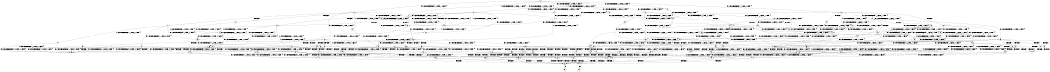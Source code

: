 digraph BCG {
size = "7, 10.5";
center = TRUE;
node [shape = circle];
0 [peripheries = 2];
0 -> 1 [label = "EX !0 !ATOMIC_EXCH_BRANCH (1, +0, TRUE, +0, 1, TRUE) !{}"];
0 -> 2 [label = "EX !2 !ATOMIC_EXCH_BRANCH (1, +0, FALSE, +1, 1, FALSE) !{}"];
0 -> 3 [label = "EX !1 !ATOMIC_EXCH_BRANCH (1, +1, TRUE, +0, 2, TRUE) !{}"];
0 -> 4 [label = "EX !0 !ATOMIC_EXCH_BRANCH (1, +0, TRUE, +0, 1, TRUE) !{}"];
0 -> 5 [label = "EX !2 !ATOMIC_EXCH_BRANCH (1, +0, FALSE, +1, 1, FALSE) !{}"];
0 -> 6 [label = "EX !1 !ATOMIC_EXCH_BRANCH (1, +1, TRUE, +0, 2, TRUE) !{}"];
1 -> 7 [label = "EX !2 !ATOMIC_EXCH_BRANCH (1, +0, FALSE, +1, 1, FALSE) !{}"];
2 -> 8 [label = "EX !0 !ATOMIC_EXCH_BRANCH (1, +0, TRUE, +0, 1, TRUE) !{}"];
3 -> 9 [label = "EX !0 !ATOMIC_EXCH_BRANCH (1, +0, TRUE, +0, 1, FALSE) !{}"];
4 -> 1 [label = "EX !0 !ATOMIC_EXCH_BRANCH (1, +0, TRUE, +0, 1, TRUE) !{}"];
4 -> 7 [label = "EX !2 !ATOMIC_EXCH_BRANCH (1, +0, FALSE, +1, 1, FALSE) !{}"];
4 -> 10 [label = "EX !1 !ATOMIC_EXCH_BRANCH (1, +1, TRUE, +0, 2, TRUE) !{}"];
4 -> 4 [label = "EX !0 !ATOMIC_EXCH_BRANCH (1, +0, TRUE, +0, 1, TRUE) !{}"];
4 -> 11 [label = "EX !2 !ATOMIC_EXCH_BRANCH (1, +0, FALSE, +1, 1, FALSE) !{}"];
4 -> 12 [label = "EX !1 !ATOMIC_EXCH_BRANCH (1, +1, TRUE, +0, 2, TRUE) !{}"];
5 -> 8 [label = "EX !0 !ATOMIC_EXCH_BRANCH (1, +0, TRUE, +0, 1, TRUE) !{}"];
5 -> 13 [label = "EX !1 !ATOMIC_EXCH_BRANCH (1, +1, TRUE, +0, 2, TRUE) !{}"];
5 -> 14 [label = "TERMINATE !2"];
5 -> 15 [label = "EX !0 !ATOMIC_EXCH_BRANCH (1, +0, TRUE, +0, 1, TRUE) !{}"];
5 -> 16 [label = "EX !1 !ATOMIC_EXCH_BRANCH (1, +1, TRUE, +0, 2, TRUE) !{}"];
5 -> 17 [label = "TERMINATE !2"];
6 -> 9 [label = "EX !0 !ATOMIC_EXCH_BRANCH (1, +0, TRUE, +0, 1, FALSE) !{}"];
6 -> 18 [label = "EX !2 !ATOMIC_EXCH_BRANCH (1, +0, FALSE, +1, 1, TRUE) !{}"];
6 -> 19 [label = "TERMINATE !1"];
6 -> 20 [label = "EX !0 !ATOMIC_EXCH_BRANCH (1, +0, TRUE, +0, 1, FALSE) !{}"];
6 -> 21 [label = "EX !2 !ATOMIC_EXCH_BRANCH (1, +0, FALSE, +1, 1, TRUE) !{}"];
6 -> 22 [label = "TERMINATE !1"];
7 -> 8 [label = "EX !0 !ATOMIC_EXCH_BRANCH (1, +0, TRUE, +0, 1, TRUE) !{}"];
8 -> 23 [label = "EX !1 !ATOMIC_EXCH_BRANCH (1, +1, TRUE, +0, 2, TRUE) !{}"];
9 -> 24 [label = "EX !2 !ATOMIC_EXCH_BRANCH (1, +0, FALSE, +1, 1, FALSE) !{}"];
10 -> 9 [label = "EX !0 !ATOMIC_EXCH_BRANCH (1, +0, TRUE, +0, 1, FALSE) !{}"];
11 -> 8 [label = "EX !0 !ATOMIC_EXCH_BRANCH (1, +0, TRUE, +0, 1, TRUE) !{}"];
11 -> 23 [label = "EX !1 !ATOMIC_EXCH_BRANCH (1, +1, TRUE, +0, 2, TRUE) !{}"];
11 -> 25 [label = "TERMINATE !2"];
11 -> 15 [label = "EX !0 !ATOMIC_EXCH_BRANCH (1, +0, TRUE, +0, 1, TRUE) !{}"];
11 -> 26 [label = "EX !1 !ATOMIC_EXCH_BRANCH (1, +1, TRUE, +0, 2, TRUE) !{}"];
11 -> 27 [label = "TERMINATE !2"];
12 -> 9 [label = "EX !0 !ATOMIC_EXCH_BRANCH (1, +0, TRUE, +0, 1, FALSE) !{}"];
12 -> 28 [label = "EX !2 !ATOMIC_EXCH_BRANCH (1, +0, FALSE, +1, 1, TRUE) !{}"];
12 -> 29 [label = "TERMINATE !1"];
12 -> 20 [label = "EX !0 !ATOMIC_EXCH_BRANCH (1, +0, TRUE, +0, 1, FALSE) !{}"];
12 -> 30 [label = "EX !2 !ATOMIC_EXCH_BRANCH (1, +0, FALSE, +1, 1, TRUE) !{}"];
12 -> 31 [label = "TERMINATE !1"];
13 -> 32 [label = "EX !0 !ATOMIC_EXCH_BRANCH (1, +0, TRUE, +0, 1, FALSE) !{}"];
14 -> 33 [label = "EX !0 !ATOMIC_EXCH_BRANCH (1, +0, TRUE, +0, 1, TRUE) !{}"];
15 -> 8 [label = "EX !0 !ATOMIC_EXCH_BRANCH (1, +0, TRUE, +0, 1, TRUE) !{}"];
15 -> 23 [label = "EX !1 !ATOMIC_EXCH_BRANCH (1, +1, TRUE, +0, 2, TRUE) !{}"];
15 -> 25 [label = "TERMINATE !2"];
15 -> 15 [label = "EX !0 !ATOMIC_EXCH_BRANCH (1, +0, TRUE, +0, 1, TRUE) !{}"];
15 -> 26 [label = "EX !1 !ATOMIC_EXCH_BRANCH (1, +1, TRUE, +0, 2, TRUE) !{}"];
15 -> 27 [label = "TERMINATE !2"];
16 -> 32 [label = "EX !0 !ATOMIC_EXCH_BRANCH (1, +0, TRUE, +0, 1, FALSE) !{}"];
16 -> 34 [label = "TERMINATE !2"];
16 -> 35 [label = "TERMINATE !1"];
16 -> 36 [label = "EX !0 !ATOMIC_EXCH_BRANCH (1, +0, TRUE, +0, 1, FALSE) !{}"];
16 -> 37 [label = "TERMINATE !2"];
16 -> 38 [label = "TERMINATE !1"];
17 -> 33 [label = "EX !0 !ATOMIC_EXCH_BRANCH (1, +0, TRUE, +0, 1, TRUE) !{}"];
17 -> 39 [label = "EX !1 !ATOMIC_EXCH_BRANCH (1, +1, TRUE, +0, 2, TRUE) !{}"];
17 -> 40 [label = "EX !0 !ATOMIC_EXCH_BRANCH (1, +0, TRUE, +0, 1, TRUE) !{}"];
17 -> 41 [label = "EX !1 !ATOMIC_EXCH_BRANCH (1, +1, TRUE, +0, 2, TRUE) !{}"];
18 -> 42 [label = "EX !0 !ATOMIC_EXCH_BRANCH (1, +0, TRUE, +0, 1, FALSE) !{}"];
19 -> 43 [label = "EX !0 !ATOMIC_EXCH_BRANCH (1, +0, TRUE, +0, 1, FALSE) !{}"];
20 -> 24 [label = "EX !2 !ATOMIC_EXCH_BRANCH (1, +0, FALSE, +1, 1, FALSE) !{}"];
20 -> 44 [label = "TERMINATE !0"];
20 -> 45 [label = "TERMINATE !1"];
20 -> 46 [label = "EX !2 !ATOMIC_EXCH_BRANCH (1, +0, FALSE, +1, 1, FALSE) !{}"];
20 -> 47 [label = "TERMINATE !0"];
20 -> 48 [label = "TERMINATE !1"];
21 -> 18 [label = "EX !2 !ATOMIC_EXCH_BRANCH (1, +0, FALSE, +1, 1, TRUE) !{}"];
21 -> 42 [label = "EX !0 !ATOMIC_EXCH_BRANCH (1, +0, TRUE, +0, 1, FALSE) !{}"];
21 -> 49 [label = "TERMINATE !1"];
21 -> 21 [label = "EX !2 !ATOMIC_EXCH_BRANCH (1, +0, FALSE, +1, 1, TRUE) !{}"];
21 -> 50 [label = "EX !0 !ATOMIC_EXCH_BRANCH (1, +0, TRUE, +0, 1, FALSE) !{}"];
21 -> 51 [label = "TERMINATE !1"];
22 -> 43 [label = "EX !0 !ATOMIC_EXCH_BRANCH (1, +0, TRUE, +0, 1, FALSE) !{}"];
22 -> 52 [label = "EX !2 !ATOMIC_EXCH_BRANCH (1, +0, FALSE, +1, 1, TRUE) !{}"];
22 -> 53 [label = "EX !0 !ATOMIC_EXCH_BRANCH (1, +0, TRUE, +0, 1, FALSE) !{}"];
22 -> 54 [label = "EX !2 !ATOMIC_EXCH_BRANCH (1, +0, FALSE, +1, 1, TRUE) !{}"];
23 -> 32 [label = "EX !0 !ATOMIC_EXCH_BRANCH (1, +0, TRUE, +0, 1, FALSE) !{}"];
24 -> 55 [label = "TERMINATE !0"];
25 -> 56 [label = "EX !1 !ATOMIC_EXCH_BRANCH (1, +1, TRUE, +0, 2, TRUE) !{}"];
26 -> 32 [label = "EX !0 !ATOMIC_EXCH_BRANCH (1, +0, TRUE, +0, 1, FALSE) !{}"];
26 -> 57 [label = "TERMINATE !2"];
26 -> 58 [label = "TERMINATE !1"];
26 -> 36 [label = "EX !0 !ATOMIC_EXCH_BRANCH (1, +0, TRUE, +0, 1, FALSE) !{}"];
26 -> 59 [label = "TERMINATE !2"];
26 -> 60 [label = "TERMINATE !1"];
27 -> 56 [label = "EX !1 !ATOMIC_EXCH_BRANCH (1, +1, TRUE, +0, 2, TRUE) !{}"];
27 -> 33 [label = "EX !0 !ATOMIC_EXCH_BRANCH (1, +0, TRUE, +0, 1, TRUE) !{}"];
27 -> 61 [label = "EX !1 !ATOMIC_EXCH_BRANCH (1, +1, TRUE, +0, 2, TRUE) !{}"];
27 -> 40 [label = "EX !0 !ATOMIC_EXCH_BRANCH (1, +0, TRUE, +0, 1, TRUE) !{}"];
28 -> 42 [label = "EX !0 !ATOMIC_EXCH_BRANCH (1, +0, TRUE, +0, 1, FALSE) !{}"];
29 -> 62 [label = "EX !2 !ATOMIC_EXCH_BRANCH (1, +0, FALSE, +1, 1, TRUE) !{}"];
30 -> 42 [label = "EX !0 !ATOMIC_EXCH_BRANCH (1, +0, TRUE, +0, 1, FALSE) !{}"];
30 -> 28 [label = "EX !2 !ATOMIC_EXCH_BRANCH (1, +0, FALSE, +1, 1, TRUE) !{}"];
30 -> 63 [label = "TERMINATE !1"];
30 -> 50 [label = "EX !0 !ATOMIC_EXCH_BRANCH (1, +0, TRUE, +0, 1, FALSE) !{}"];
30 -> 30 [label = "EX !2 !ATOMIC_EXCH_BRANCH (1, +0, FALSE, +1, 1, TRUE) !{}"];
30 -> 64 [label = "TERMINATE !1"];
31 -> 62 [label = "EX !2 !ATOMIC_EXCH_BRANCH (1, +0, FALSE, +1, 1, TRUE) !{}"];
31 -> 43 [label = "EX !0 !ATOMIC_EXCH_BRANCH (1, +0, TRUE, +0, 1, FALSE) !{}"];
31 -> 65 [label = "EX !2 !ATOMIC_EXCH_BRANCH (1, +0, FALSE, +1, 1, TRUE) !{}"];
31 -> 53 [label = "EX !0 !ATOMIC_EXCH_BRANCH (1, +0, TRUE, +0, 1, FALSE) !{}"];
32 -> 55 [label = "TERMINATE !0"];
33 -> 56 [label = "EX !1 !ATOMIC_EXCH_BRANCH (1, +1, TRUE, +0, 2, TRUE) !{}"];
34 -> 66 [label = "EX !0 !ATOMIC_EXCH_BRANCH (1, +0, TRUE, +0, 1, FALSE) !{}"];
35 -> 67 [label = "EX !0 !ATOMIC_EXCH_BRANCH (1, +0, TRUE, +0, 1, FALSE) !{}"];
36 -> 55 [label = "TERMINATE !0"];
36 -> 68 [label = "TERMINATE !2"];
36 -> 69 [label = "TERMINATE !1"];
36 -> 70 [label = "TERMINATE !0"];
36 -> 71 [label = "TERMINATE !2"];
36 -> 72 [label = "TERMINATE !1"];
37 -> 66 [label = "EX !0 !ATOMIC_EXCH_BRANCH (1, +0, TRUE, +0, 1, FALSE) !{}"];
37 -> 73 [label = "TERMINATE !1"];
37 -> 74 [label = "EX !0 !ATOMIC_EXCH_BRANCH (1, +0, TRUE, +0, 1, FALSE) !{}"];
37 -> 75 [label = "TERMINATE !1"];
38 -> 67 [label = "EX !0 !ATOMIC_EXCH_BRANCH (1, +0, TRUE, +0, 1, FALSE) !{}"];
38 -> 73 [label = "TERMINATE !2"];
38 -> 76 [label = "EX !0 !ATOMIC_EXCH_BRANCH (1, +0, TRUE, +0, 1, FALSE) !{}"];
38 -> 75 [label = "TERMINATE !2"];
39 -> 66 [label = "EX !0 !ATOMIC_EXCH_BRANCH (1, +0, TRUE, +0, 1, FALSE) !{}"];
40 -> 33 [label = "EX !0 !ATOMIC_EXCH_BRANCH (1, +0, TRUE, +0, 1, TRUE) !{}"];
40 -> 56 [label = "EX !1 !ATOMIC_EXCH_BRANCH (1, +1, TRUE, +0, 2, TRUE) !{}"];
40 -> 40 [label = "EX !0 !ATOMIC_EXCH_BRANCH (1, +0, TRUE, +0, 1, TRUE) !{}"];
40 -> 61 [label = "EX !1 !ATOMIC_EXCH_BRANCH (1, +1, TRUE, +0, 2, TRUE) !{}"];
41 -> 66 [label = "EX !0 !ATOMIC_EXCH_BRANCH (1, +0, TRUE, +0, 1, FALSE) !{}"];
41 -> 73 [label = "TERMINATE !1"];
41 -> 74 [label = "EX !0 !ATOMIC_EXCH_BRANCH (1, +0, TRUE, +0, 1, FALSE) !{}"];
41 -> 75 [label = "TERMINATE !1"];
42 -> 24 [label = "EX !2 !ATOMIC_EXCH_BRANCH (1, +0, FALSE, +1, 1, FALSE) !{}"];
43 -> 77 [label = "EX !2 !ATOMIC_EXCH_BRANCH (1, +0, FALSE, +1, 1, FALSE) !{}"];
44 -> 78 [label = "EX !2 !ATOMIC_EXCH_BRANCH (1, +0, FALSE, +1, 1, FALSE) !{}"];
45 -> 77 [label = "EX !2 !ATOMIC_EXCH_BRANCH (1, +0, FALSE, +1, 1, FALSE) !{}"];
46 -> 55 [label = "TERMINATE !0"];
46 -> 68 [label = "TERMINATE !2"];
46 -> 69 [label = "TERMINATE !1"];
46 -> 70 [label = "TERMINATE !0"];
46 -> 71 [label = "TERMINATE !2"];
46 -> 72 [label = "TERMINATE !1"];
47 -> 78 [label = "EX !2 !ATOMIC_EXCH_BRANCH (1, +0, FALSE, +1, 1, FALSE) !{}"];
47 -> 79 [label = "TERMINATE !1"];
47 -> 80 [label = "EX !2 !ATOMIC_EXCH_BRANCH (1, +0, FALSE, +1, 1, FALSE) !{}"];
47 -> 81 [label = "TERMINATE !1"];
48 -> 77 [label = "EX !2 !ATOMIC_EXCH_BRANCH (1, +0, FALSE, +1, 1, FALSE) !{}"];
48 -> 79 [label = "TERMINATE !0"];
48 -> 82 [label = "EX !2 !ATOMIC_EXCH_BRANCH (1, +0, FALSE, +1, 1, FALSE) !{}"];
48 -> 81 [label = "TERMINATE !0"];
49 -> 83 [label = "EX !0 !ATOMIC_EXCH_BRANCH (1, +0, TRUE, +0, 1, FALSE) !{}"];
50 -> 24 [label = "EX !2 !ATOMIC_EXCH_BRANCH (1, +0, FALSE, +1, 1, FALSE) !{}"];
50 -> 84 [label = "TERMINATE !0"];
50 -> 85 [label = "TERMINATE !1"];
50 -> 46 [label = "EX !2 !ATOMIC_EXCH_BRANCH (1, +0, FALSE, +1, 1, FALSE) !{}"];
50 -> 86 [label = "TERMINATE !0"];
50 -> 87 [label = "TERMINATE !1"];
51 -> 83 [label = "EX !0 !ATOMIC_EXCH_BRANCH (1, +0, TRUE, +0, 1, FALSE) !{}"];
51 -> 52 [label = "EX !2 !ATOMIC_EXCH_BRANCH (1, +0, FALSE, +1, 1, TRUE) !{}"];
51 -> 88 [label = "EX !0 !ATOMIC_EXCH_BRANCH (1, +0, TRUE, +0, 1, FALSE) !{}"];
51 -> 54 [label = "EX !2 !ATOMIC_EXCH_BRANCH (1, +0, FALSE, +1, 1, TRUE) !{}"];
52 -> 83 [label = "EX !0 !ATOMIC_EXCH_BRANCH (1, +0, TRUE, +0, 1, FALSE) !{}"];
53 -> 77 [label = "EX !2 !ATOMIC_EXCH_BRANCH (1, +0, FALSE, +1, 1, FALSE) !{}"];
53 -> 79 [label = "TERMINATE !0"];
53 -> 82 [label = "EX !2 !ATOMIC_EXCH_BRANCH (1, +0, FALSE, +1, 1, FALSE) !{}"];
53 -> 81 [label = "TERMINATE !0"];
54 -> 52 [label = "EX !2 !ATOMIC_EXCH_BRANCH (1, +0, FALSE, +1, 1, TRUE) !{}"];
54 -> 83 [label = "EX !0 !ATOMIC_EXCH_BRANCH (1, +0, TRUE, +0, 1, FALSE) !{}"];
54 -> 54 [label = "EX !2 !ATOMIC_EXCH_BRANCH (1, +0, FALSE, +1, 1, TRUE) !{}"];
54 -> 88 [label = "EX !0 !ATOMIC_EXCH_BRANCH (1, +0, TRUE, +0, 1, FALSE) !{}"];
55 -> 89 [label = "TERMINATE !2"];
56 -> 66 [label = "EX !0 !ATOMIC_EXCH_BRANCH (1, +0, TRUE, +0, 1, FALSE) !{}"];
57 -> 90 [label = "TERMINATE !1"];
58 -> 90 [label = "TERMINATE !2"];
59 -> 90 [label = "TERMINATE !1"];
59 -> 66 [label = "EX !0 !ATOMIC_EXCH_BRANCH (1, +0, TRUE, +0, 1, FALSE) !{}"];
59 -> 91 [label = "TERMINATE !1"];
59 -> 74 [label = "EX !0 !ATOMIC_EXCH_BRANCH (1, +0, TRUE, +0, 1, FALSE) !{}"];
60 -> 90 [label = "TERMINATE !2"];
60 -> 67 [label = "EX !0 !ATOMIC_EXCH_BRANCH (1, +0, TRUE, +0, 1, FALSE) !{}"];
60 -> 91 [label = "TERMINATE !2"];
60 -> 76 [label = "EX !0 !ATOMIC_EXCH_BRANCH (1, +0, TRUE, +0, 1, FALSE) !{}"];
61 -> 66 [label = "EX !0 !ATOMIC_EXCH_BRANCH (1, +0, TRUE, +0, 1, FALSE) !{}"];
61 -> 90 [label = "TERMINATE !1"];
61 -> 74 [label = "EX !0 !ATOMIC_EXCH_BRANCH (1, +0, TRUE, +0, 1, FALSE) !{}"];
61 -> 91 [label = "TERMINATE !1"];
62 -> 83 [label = "EX !0 !ATOMIC_EXCH_BRANCH (1, +0, TRUE, +0, 1, FALSE) !{}"];
63 -> 83 [label = "EX !0 !ATOMIC_EXCH_BRANCH (1, +0, TRUE, +0, 1, FALSE) !{}"];
64 -> 83 [label = "EX !0 !ATOMIC_EXCH_BRANCH (1, +0, TRUE, +0, 1, FALSE) !{}"];
64 -> 62 [label = "EX !2 !ATOMIC_EXCH_BRANCH (1, +0, FALSE, +1, 1, TRUE) !{}"];
64 -> 88 [label = "EX !0 !ATOMIC_EXCH_BRANCH (1, +0, TRUE, +0, 1, FALSE) !{}"];
64 -> 65 [label = "EX !2 !ATOMIC_EXCH_BRANCH (1, +0, FALSE, +1, 1, TRUE) !{}"];
65 -> 83 [label = "EX !0 !ATOMIC_EXCH_BRANCH (1, +0, TRUE, +0, 1, FALSE) !{}"];
65 -> 62 [label = "EX !2 !ATOMIC_EXCH_BRANCH (1, +0, FALSE, +1, 1, TRUE) !{}"];
65 -> 88 [label = "EX !0 !ATOMIC_EXCH_BRANCH (1, +0, TRUE, +0, 1, FALSE) !{}"];
65 -> 65 [label = "EX !2 !ATOMIC_EXCH_BRANCH (1, +0, FALSE, +1, 1, TRUE) !{}"];
66 -> 89 [label = "TERMINATE !0"];
67 -> 92 [label = "TERMINATE !0"];
68 -> 89 [label = "TERMINATE !0"];
69 -> 92 [label = "TERMINATE !0"];
70 -> 89 [label = "TERMINATE !2"];
70 -> 92 [label = "TERMINATE !1"];
70 -> 93 [label = "TERMINATE !2"];
70 -> 94 [label = "TERMINATE !1"];
71 -> 89 [label = "TERMINATE !0"];
71 -> 95 [label = "TERMINATE !1"];
71 -> 93 [label = "TERMINATE !0"];
71 -> 96 [label = "TERMINATE !1"];
72 -> 92 [label = "TERMINATE !0"];
72 -> 95 [label = "TERMINATE !2"];
72 -> 94 [label = "TERMINATE !0"];
72 -> 96 [label = "TERMINATE !2"];
73 -> 97 [label = "EX !0 !ATOMIC_EXCH_BRANCH (1, +0, TRUE, +0, 1, FALSE) !{}"];
74 -> 89 [label = "TERMINATE !0"];
74 -> 95 [label = "TERMINATE !1"];
74 -> 93 [label = "TERMINATE !0"];
74 -> 96 [label = "TERMINATE !1"];
75 -> 97 [label = "EX !0 !ATOMIC_EXCH_BRANCH (1, +0, TRUE, +0, 1, FALSE) !{}"];
75 -> 98 [label = "EX !0 !ATOMIC_EXCH_BRANCH (1, +0, TRUE, +0, 1, FALSE) !{}"];
76 -> 92 [label = "TERMINATE !0"];
76 -> 95 [label = "TERMINATE !2"];
76 -> 94 [label = "TERMINATE !0"];
76 -> 96 [label = "TERMINATE !2"];
77 -> 92 [label = "TERMINATE !0"];
78 -> 89 [label = "TERMINATE !2"];
79 -> 99 [label = "EX !2 !ATOMIC_EXCH_BRANCH (1, +0, FALSE, +1, 1, FALSE) !{}"];
80 -> 89 [label = "TERMINATE !2"];
80 -> 92 [label = "TERMINATE !1"];
80 -> 93 [label = "TERMINATE !2"];
80 -> 94 [label = "TERMINATE !1"];
81 -> 99 [label = "EX !2 !ATOMIC_EXCH_BRANCH (1, +0, FALSE, +1, 1, FALSE) !{}"];
81 -> 100 [label = "EX !2 !ATOMIC_EXCH_BRANCH (1, +0, FALSE, +1, 1, FALSE) !{}"];
82 -> 92 [label = "TERMINATE !0"];
82 -> 95 [label = "TERMINATE !2"];
82 -> 94 [label = "TERMINATE !0"];
82 -> 96 [label = "TERMINATE !2"];
83 -> 77 [label = "EX !2 !ATOMIC_EXCH_BRANCH (1, +0, FALSE, +1, 1, FALSE) !{}"];
84 -> 101 [label = "TERMINATE !1"];
85 -> 101 [label = "TERMINATE !0"];
86 -> 101 [label = "TERMINATE !1"];
86 -> 78 [label = "EX !2 !ATOMIC_EXCH_BRANCH (1, +0, FALSE, +1, 1, FALSE) !{}"];
86 -> 102 [label = "TERMINATE !1"];
86 -> 80 [label = "EX !2 !ATOMIC_EXCH_BRANCH (1, +0, FALSE, +1, 1, FALSE) !{}"];
87 -> 101 [label = "TERMINATE !0"];
87 -> 77 [label = "EX !2 !ATOMIC_EXCH_BRANCH (1, +0, FALSE, +1, 1, FALSE) !{}"];
87 -> 102 [label = "TERMINATE !0"];
87 -> 82 [label = "EX !2 !ATOMIC_EXCH_BRANCH (1, +0, FALSE, +1, 1, FALSE) !{}"];
88 -> 77 [label = "EX !2 !ATOMIC_EXCH_BRANCH (1, +0, FALSE, +1, 1, FALSE) !{}"];
88 -> 101 [label = "TERMINATE !0"];
88 -> 82 [label = "EX !2 !ATOMIC_EXCH_BRANCH (1, +0, FALSE, +1, 1, FALSE) !{}"];
88 -> 102 [label = "TERMINATE !0"];
89 -> 103 [label = "TERMINATE !1"];
90 -> 97 [label = "EX !0 !ATOMIC_EXCH_BRANCH (1, +0, TRUE, +0, 1, FALSE) !{}"];
91 -> 97 [label = "EX !0 !ATOMIC_EXCH_BRANCH (1, +0, TRUE, +0, 1, FALSE) !{}"];
91 -> 98 [label = "EX !0 !ATOMIC_EXCH_BRANCH (1, +0, TRUE, +0, 1, FALSE) !{}"];
92 -> 103 [label = "TERMINATE !2"];
93 -> 103 [label = "TERMINATE !1"];
93 -> 104 [label = "TERMINATE !1"];
94 -> 103 [label = "TERMINATE !2"];
94 -> 104 [label = "TERMINATE !2"];
95 -> 103 [label = "TERMINATE !0"];
96 -> 103 [label = "TERMINATE !0"];
96 -> 104 [label = "TERMINATE !0"];
97 -> 103 [label = "TERMINATE !0"];
98 -> 103 [label = "TERMINATE !0"];
98 -> 104 [label = "TERMINATE !0"];
99 -> 103 [label = "TERMINATE !2"];
100 -> 103 [label = "TERMINATE !2"];
100 -> 104 [label = "TERMINATE !2"];
101 -> 99 [label = "EX !2 !ATOMIC_EXCH_BRANCH (1, +0, FALSE, +1, 1, FALSE) !{}"];
102 -> 99 [label = "EX !2 !ATOMIC_EXCH_BRANCH (1, +0, FALSE, +1, 1, FALSE) !{}"];
102 -> 100 [label = "EX !2 !ATOMIC_EXCH_BRANCH (1, +0, FALSE, +1, 1, FALSE) !{}"];
103 -> 105 [label = "exit"];
104 -> 106 [label = "exit"];
}
